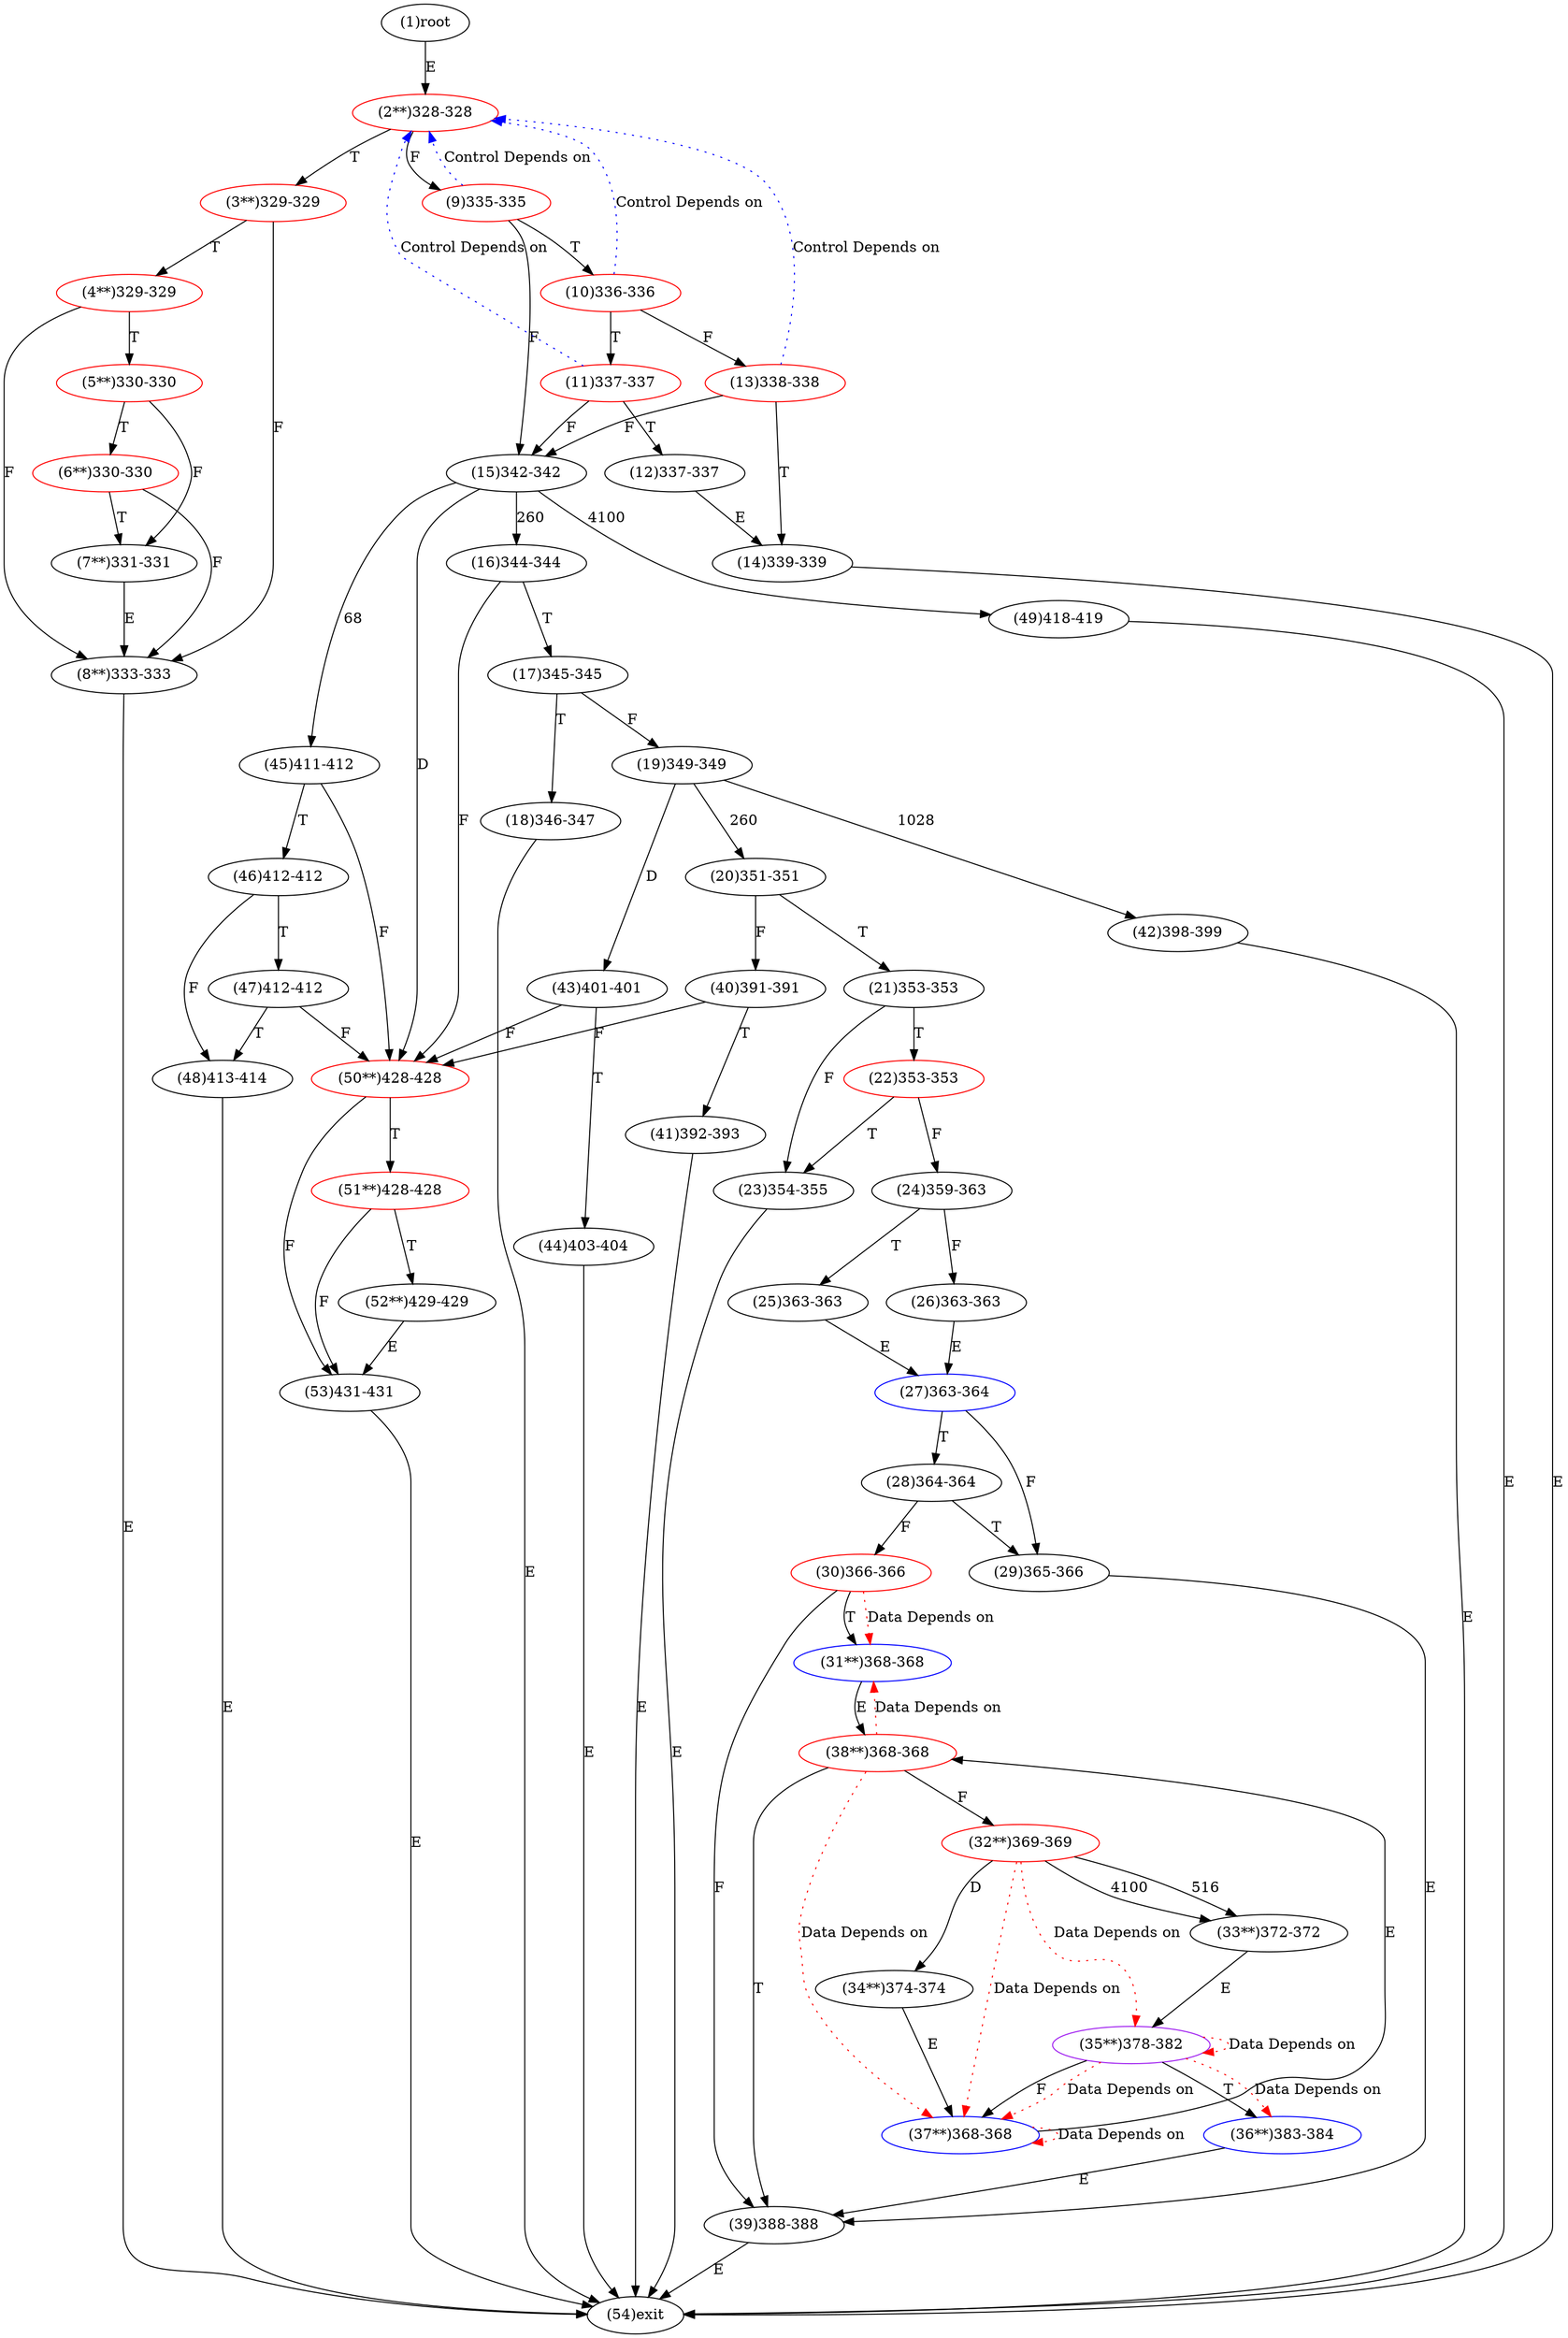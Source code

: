 digraph "" { 
1[ label="(1)root"];
2[ label="(2**)328-328",color=red];
3[ label="(3**)329-329",color=red];
4[ label="(4**)329-329",color=red];
5[ label="(5**)330-330",color=red];
6[ label="(6**)330-330",color=red];
7[ label="(7**)331-331"];
8[ label="(8**)333-333"];
9[ label="(9)335-335",color=red];
10[ label="(10)336-336",color=red];
11[ label="(11)337-337",color=red];
12[ label="(12)337-337"];
13[ label="(13)338-338",color=red];
14[ label="(14)339-339"];
15[ label="(15)342-342"];
17[ label="(17)345-345"];
16[ label="(16)344-344"];
19[ label="(19)349-349"];
18[ label="(18)346-347"];
21[ label="(21)353-353"];
20[ label="(20)351-351"];
23[ label="(23)354-355"];
22[ label="(22)353-353",color=red];
25[ label="(25)363-363"];
24[ label="(24)359-363"];
27[ label="(27)363-364",color=blue];
26[ label="(26)363-363"];
29[ label="(29)365-366"];
28[ label="(28)364-364"];
31[ label="(31**)368-368",color=blue];
30[ label="(30)366-366",color=red];
34[ label="(34**)374-374"];
35[ label="(35**)378-382",color=purple];
32[ label="(32**)369-369",color=red];
33[ label="(33**)372-372"];
38[ label="(38**)368-368",color=red];
39[ label="(39)388-388"];
36[ label="(36**)383-384",color=blue];
37[ label="(37**)368-368",color=blue];
42[ label="(42)398-399"];
43[ label="(43)401-401"];
40[ label="(40)391-391"];
41[ label="(41)392-393"];
46[ label="(46)412-412"];
47[ label="(47)412-412"];
44[ label="(44)403-404"];
45[ label="(45)411-412"];
51[ label="(51**)428-428",color=red];
50[ label="(50**)428-428",color=red];
49[ label="(49)418-419"];
48[ label="(48)413-414"];
54[ label="(54)exit"];
53[ label="(53)431-431"];
52[ label="(52**)429-429"];
1->2[ label="E"];
2->9[ label="F"];
2->3[ label="T"];
3->8[ label="F"];
3->4[ label="T"];
4->8[ label="F"];
4->5[ label="T"];
5->7[ label="F"];
5->6[ label="T"];
6->8[ label="F"];
6->7[ label="T"];
7->8[ label="E"];
8->54[ label="E"];
9->15[ label="F"];
9->10[ label="T"];
10->13[ label="F"];
10->11[ label="T"];
11->15[ label="F"];
11->12[ label="T"];
12->14[ label="E"];
13->15[ label="F"];
13->14[ label="T"];
14->54[ label="E"];
15->45[ label="68"];
15->16[ label="260"];
15->49[ label="4100"];
15->50[ label="D"];
16->50[ label="F"];
16->17[ label="T"];
17->19[ label="F"];
17->18[ label="T"];
18->54[ label="E"];
19->20[ label="260"];
19->42[ label="1028"];
19->43[ label="D"];
20->40[ label="F"];
20->21[ label="T"];
21->23[ label="F"];
21->22[ label="T"];
22->24[ label="F"];
22->23[ label="T"];
23->54[ label="E"];
24->26[ label="F"];
24->25[ label="T"];
25->27[ label="E"];
26->27[ label="E"];
27->29[ label="F"];
27->28[ label="T"];
28->30[ label="F"];
28->29[ label="T"];
29->39[ label="E"];
30->39[ label="F"];
30->31[ label="T"];
31->38[ label="E"];
32->33[ label="516"];
32->33[ label="4100"];
32->34[ label="D"];
33->35[ label="E"];
34->37[ label="E"];
35->37[ label="F"];
35->36[ label="T"];
36->39[ label="E"];
37->38[ label="E"];
38->32[ label="F"];
38->39[ label="T"];
39->54[ label="E"];
40->50[ label="F"];
40->41[ label="T"];
41->54[ label="E"];
42->54[ label="E"];
43->50[ label="F"];
43->44[ label="T"];
44->54[ label="E"];
45->50[ label="F"];
45->46[ label="T"];
46->48[ label="F"];
46->47[ label="T"];
47->50[ label="F"];
47->48[ label="T"];
48->54[ label="E"];
49->54[ label="E"];
50->53[ label="F"];
50->51[ label="T"];
51->53[ label="F"];
51->52[ label="T"];
52->53[ label="E"];
53->54[ label="E"];
9->2[ color="blue" label="Control Depends on" style = dotted ];
10->2[ color="blue" label="Control Depends on" style = dotted ];
11->2[ color="blue" label="Control Depends on" style = dotted ];
13->2[ color="blue" label="Control Depends on" style = dotted ];
30->31[ color="red" label="Data Depends on" style = dotted ];
35->35[ color="red" label="Data Depends on" style = dotted ];
35->37[ color="red" label="Data Depends on" style = dotted ];
35->36[ color="red" label="Data Depends on" style = dotted ];
32->35[ color="red" label="Data Depends on" style = dotted ];
32->37[ color="red" label="Data Depends on" style = dotted ];
38->37[ color="red" label="Data Depends on" style = dotted ];
38->31[ color="red" label="Data Depends on" style = dotted ];
37->37[ color="red" label="Data Depends on" style = dotted ];
}
